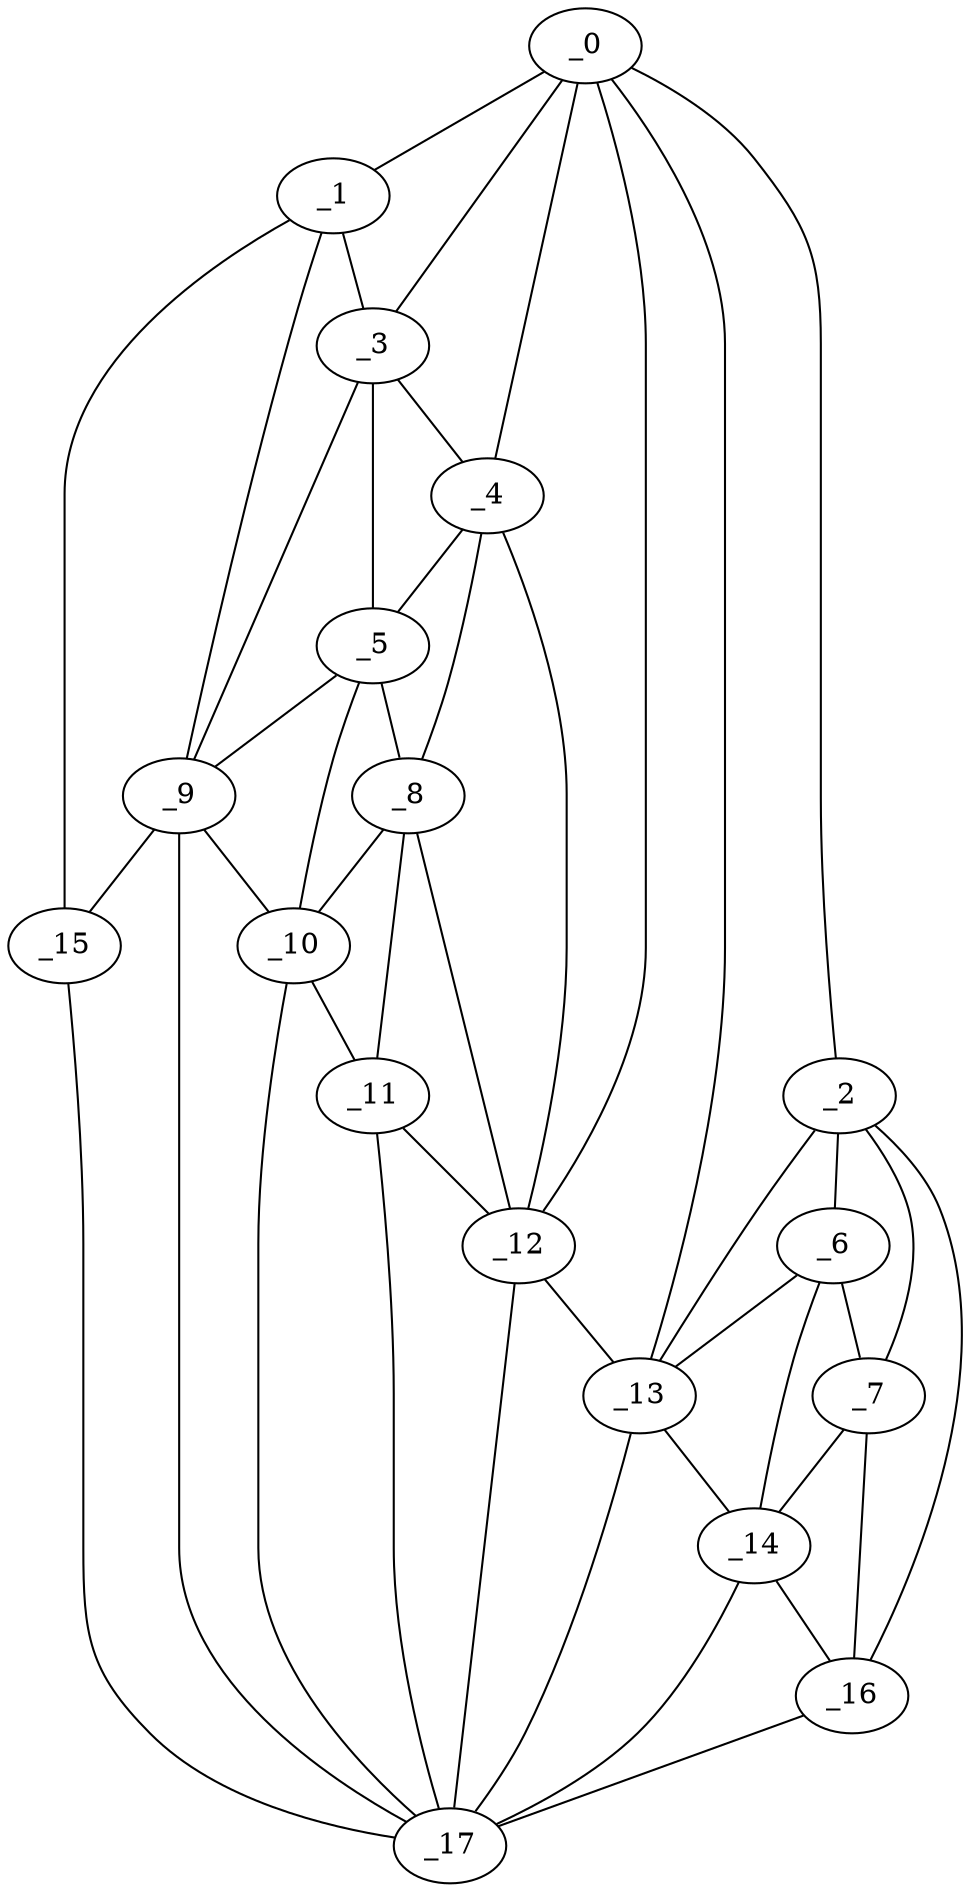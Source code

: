graph "obj52__0.gxl" {
	_0	 [x=31,
		y=45];
	_1	 [x=47,
		y=6];
	_0 -- _1	 [valence=1];
	_2	 [x=51,
		y=125];
	_0 -- _2	 [valence=1];
	_3	 [x=57,
		y=32];
	_0 -- _3	 [valence=1];
	_4	 [x=57,
		y=42];
	_0 -- _4	 [valence=2];
	_12	 [x=83,
		y=80];
	_0 -- _12	 [valence=2];
	_13	 [x=83,
		y=89];
	_0 -- _13	 [valence=2];
	_1 -- _3	 [valence=1];
	_9	 [x=77,
		y=31];
	_1 -- _9	 [valence=1];
	_15	 [x=86,
		y=6];
	_1 -- _15	 [valence=1];
	_6	 [x=64,
		y=121];
	_2 -- _6	 [valence=2];
	_7	 [x=69,
		y=121];
	_2 -- _7	 [valence=1];
	_2 -- _13	 [valence=2];
	_16	 [x=86,
		y=124];
	_2 -- _16	 [valence=1];
	_3 -- _4	 [valence=1];
	_5	 [x=62,
		y=39];
	_3 -- _5	 [valence=2];
	_3 -- _9	 [valence=2];
	_4 -- _5	 [valence=2];
	_8	 [x=70,
		y=46];
	_4 -- _8	 [valence=1];
	_4 -- _12	 [valence=1];
	_5 -- _8	 [valence=1];
	_5 -- _9	 [valence=2];
	_10	 [x=77,
		y=41];
	_5 -- _10	 [valence=2];
	_6 -- _7	 [valence=2];
	_6 -- _13	 [valence=2];
	_14	 [x=83,
		y=104];
	_6 -- _14	 [valence=2];
	_7 -- _14	 [valence=2];
	_7 -- _16	 [valence=1];
	_8 -- _10	 [valence=1];
	_11	 [x=82,
		y=54];
	_8 -- _11	 [valence=2];
	_8 -- _12	 [valence=2];
	_9 -- _10	 [valence=2];
	_9 -- _15	 [valence=2];
	_17	 [x=102,
		y=43];
	_9 -- _17	 [valence=1];
	_10 -- _11	 [valence=2];
	_10 -- _17	 [valence=2];
	_11 -- _12	 [valence=1];
	_11 -- _17	 [valence=1];
	_12 -- _13	 [valence=2];
	_12 -- _17	 [valence=2];
	_13 -- _14	 [valence=2];
	_13 -- _17	 [valence=2];
	_14 -- _16	 [valence=2];
	_14 -- _17	 [valence=1];
	_15 -- _17	 [valence=1];
	_16 -- _17	 [valence=1];
}
